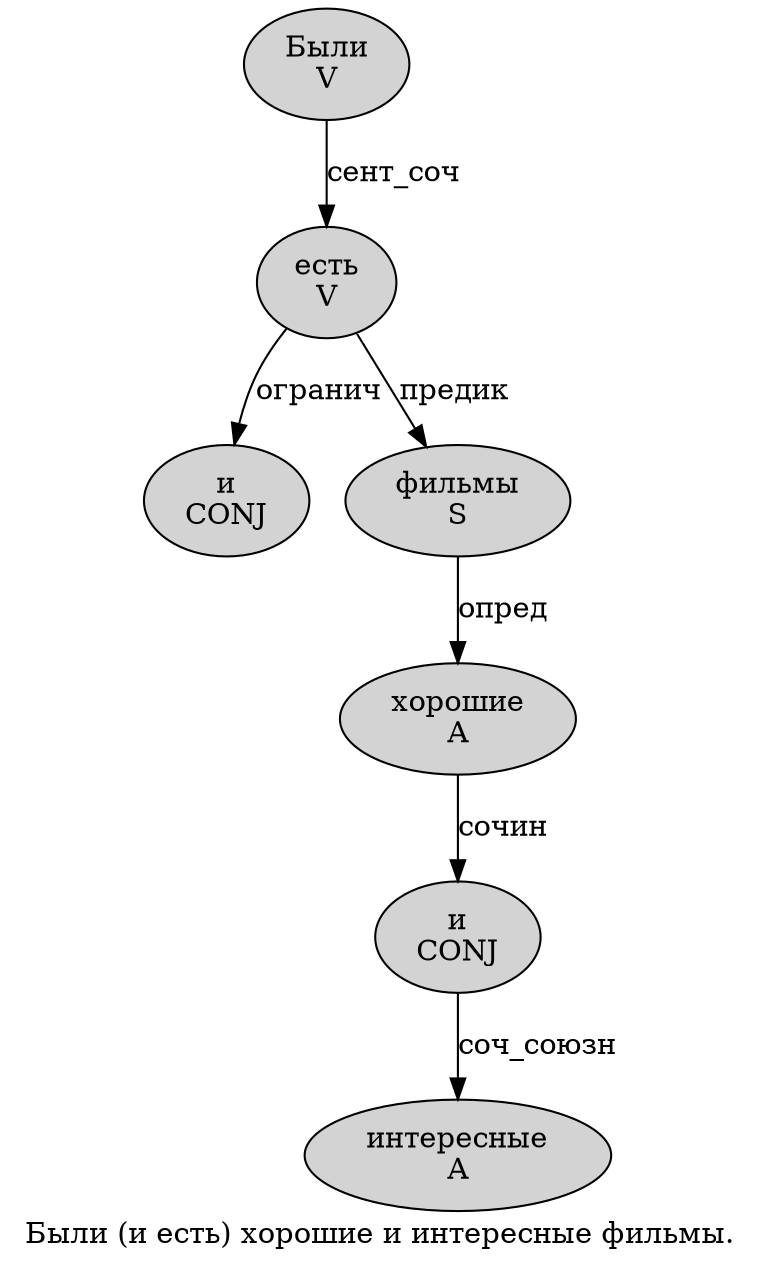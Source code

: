 digraph SENTENCE_3833 {
	graph [label="Были (и есть) хорошие и интересные фильмы."]
	node [style=filled]
		0 [label="Были
V" color="" fillcolor=lightgray penwidth=1 shape=ellipse]
		2 [label="и
CONJ" color="" fillcolor=lightgray penwidth=1 shape=ellipse]
		3 [label="есть
V" color="" fillcolor=lightgray penwidth=1 shape=ellipse]
		5 [label="хорошие
A" color="" fillcolor=lightgray penwidth=1 shape=ellipse]
		6 [label="и
CONJ" color="" fillcolor=lightgray penwidth=1 shape=ellipse]
		7 [label="интересные
A" color="" fillcolor=lightgray penwidth=1 shape=ellipse]
		8 [label="фильмы
S" color="" fillcolor=lightgray penwidth=1 shape=ellipse]
			5 -> 6 [label="сочин"]
			8 -> 5 [label="опред"]
			3 -> 2 [label="огранич"]
			3 -> 8 [label="предик"]
			0 -> 3 [label="сент_соч"]
			6 -> 7 [label="соч_союзн"]
}